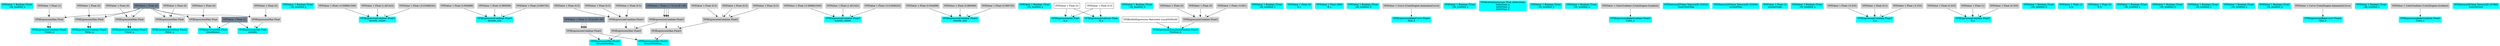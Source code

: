 digraph G {
node0 [shape="box" color="cyan" style="filled" label="VFXValue`1 Boolean (True)
_vfx_enabled_a"]
node1 [shape="box" color="cyan" style="filled" label="VFXExpressionCombine Float2
Count_a"]
node2 [shape="box" color="lightgray" style="filled" label="VFXExpressionMax Float"]
node3 [shape="box" color="lightgray" style="filled" label="VFXValue`1 Float (1)"]
node4 [shape="box" color="lightslategray" style="filled" label="VFXValue`1 Float (0)"]
node5 [shape="box" color="cyan" style="filled" label="VFXExpressionCombine Float2
Delay_a"]
node6 [shape="box" color="lightgray" style="filled" label="VFXExpressionMax Float"]
node7 [shape="box" color="lightgray" style="filled" label="VFXValue`1 Float (0)"]
node8 [shape="box" color="cyan" style="filled" label="VFXValue`1 Boolean (True)
_vfx_enabled_a"]
node9 [shape="box" color="cyan" style="filled" label="VFXExpressionCombine Float2
Count_a"]
node10 [shape="box" color="lightgray" style="filled" label="VFXExpressionMax Float"]
node11 [shape="box" color="lightgray" style="filled" label="VFXValue`1 Float (0)"]
node12 [shape="box" color="cyan" style="filled" label="VFXExpressionCombine Float2
Delay_a"]
node13 [shape="box" color="lightgray" style="filled" label="VFXExpressionMax Float"]
node14 [shape="box" color="lightgray" style="filled" label="VFXValue`1 Float (0)"]
node15 [shape="box" color="cyan" style="filled" label="VFXExpressionCombine Float3
bounds_center"]
node16 [shape="box" color="lightgray" style="filled" label="VFXValue`1 Float (-0.008661509)"]
node17 [shape="box" color="lightgray" style="filled" label="VFXValue`1 Float (1.401422)"]
node18 [shape="box" color="lightgray" style="filled" label="VFXValue`1 Float (-0.01848245)"]
node19 [shape="box" color="cyan" style="filled" label="VFXExpressionCombine Float3
bounds_size"]
node20 [shape="box" color="lightgray" style="filled" label="VFXValue`1 Float (3.004998)"]
node21 [shape="box" color="lightgray" style="filled" label="VFXValue`1 Float (3.960069)"]
node22 [shape="box" color="lightgray" style="filled" label="VFXValue`1 Float (3.060745)"]
node23 [shape="box" color="cyan" style="filled" label="VFXExpressionMin Float3
boundsPadding"]
node24 [shape="box" color="lightgray" style="filled" label="VFXExpressionMax Float3"]
node25 [shape="box" color="lightgray" style="filled" label="VFXExpressionCombine Float3"]
node26 [shape="box" color="lightgray" style="filled" label="VFXValue`1 Float (0.5)"]
node27 [shape="box" color="lightgray" style="filled" label="VFXValue`1 Float (0.5)"]
node28 [shape="box" color="lightgray" style="filled" label="VFXValue`1 Float (0.5)"]
node29 [shape="box" color="lightgray" style="filled" label="VFXExpressionCombine Float3"]
node30 [shape="box" color="lightslategray" style="filled" label="VFXValue`1 Float (-1.701412E+38)"]
node31 [shape="box" color="lightgray" style="filled" label="VFXExpressionCombine Float3"]
node32 [shape="box" color="lightslategray" style="filled" label="VFXValue`1 Float (1.701412E+38)"]
node33 [shape="box" color="cyan" style="filled" label="VFXExpressionCombine Float3
bounds_center"]
node34 [shape="box" color="lightgray" style="filled" label="VFXValue`1 Float (-0.008661509)"]
node35 [shape="box" color="lightgray" style="filled" label="VFXValue`1 Float (1.401422)"]
node36 [shape="box" color="lightgray" style="filled" label="VFXValue`1 Float (-0.01848245)"]
node37 [shape="box" color="cyan" style="filled" label="VFXExpressionCombine Float3
bounds_size"]
node38 [shape="box" color="lightgray" style="filled" label="VFXValue`1 Float (3.004998)"]
node39 [shape="box" color="lightgray" style="filled" label="VFXValue`1 Float (3.960069)"]
node40 [shape="box" color="lightgray" style="filled" label="VFXValue`1 Float (3.060745)"]
node41 [shape="box" color="cyan" style="filled" label="VFXExpressionMin Float3
boundsPadding"]
node42 [shape="box" color="lightgray" style="filled" label="VFXExpressionMax Float3"]
node43 [shape="box" color="lightgray" style="filled" label="VFXExpressionCombine Float3"]
node44 [shape="box" color="lightgray" style="filled" label="VFXValue`1 Float (0.5)"]
node45 [shape="box" color="lightgray" style="filled" label="VFXValue`1 Float (0.5)"]
node46 [shape="box" color="lightgray" style="filled" label="VFXValue`1 Float (0.5)"]
node47 [shape="box" color="cyan" style="filled" label="VFXValue`1 Boolean (True)
_vfx_enabled_a"]
node48 [shape="box" color="cyan" style="filled" label="VFXExpressionAdd Float
A_a"]
node49 [shape="box" label="VFXValue`1 Float (3)"]
node50 [shape="box" label="VFXValue`1 Float (0.5)"]
node51 [shape="box" color="cyan" style="filled" label="VFXExpressionSubtract Float
B_a"]
node52 [shape="box" color="cyan" style="filled" label="VFXValue`1 Boolean (True)
_vfx_enabled_b"]
node53 [shape="box" color="cyan" style="filled" label="VFXExpressionTransformPosition Float3
Position_b"]
node54 [shape="box" label="VFXBuiltInExpression Matrix4x4 (LocalToWorld)"]
node55 [shape="box" color="lightgray" style="filled" label="VFXExpressionCombine Float3"]
node56 [shape="box" color="lightgray" style="filled" label="VFXValue`1 Float (0)"]
node57 [shape="box" color="lightgray" style="filled" label="VFXValue`1 Float (0)"]
node58 [shape="box" color="lightgray" style="filled" label="VFXValue`1 Float (-0.001)"]
node59 [shape="box" color="cyan" style="filled" label="VFXValue`1 Boolean (True)
_vfx_enabled_c"]
node60 [shape="box" color="cyan" style="filled" label="VFXValue`1 Float (0)
A_c"]
node61 [shape="box" color="cyan" style="filled" label="VFXValue`1 Float (360)
B_c"]
node62 [shape="box" color="cyan" style="filled" label="VFXValue`1 Boolean (True)
_vfx_enabled_d"]
node63 [shape="box" color="cyan" style="filled" label="VFXExpressionBakeCurve Float4
Size_d"]
node64 [shape="box" color="lightgray" style="filled" label="VFXValue`1 Curve (UnityEngine.AnimationCurve)"]
node65 [shape="box" color="cyan" style="filled" label="VFXValue`1 Boolean (True)
_vfx_enabled_a"]
node66 [shape="box" color="cyan" style="filled" label="VFXBuiltInExpression Float (DeltaTime)
deltaTime_a
deltaTime_a
deltaTime_b"]
node67 [shape="box" color="cyan" style="filled" label="VFXValue`1 Boolean (True)
_vfx_enabled_b"]
node68 [shape="box" color="cyan" style="filled" label="VFXValue`1 Boolean (True)
_vfx_enabled_a"]
node69 [shape="box" color="cyan" style="filled" label="VFXExpressionBakeGradient Float3
Color_a"]
node70 [shape="box" color="lightgray" style="filled" label="VFXValue`1 ColorGradient (UnityEngine.Gradient)"]
node71 [shape="box" color="cyan" style="filled" label="VFXExpressionMin Float
smoothness"]
node72 [shape="box" color="lightgray" style="filled" label="VFXExpressionMax Float"]
node73 [shape="box" color="lightgray" style="filled" label="VFXValue`1 Float (0)"]
node74 [shape="box" color="lightslategray" style="filled" label="VFXValue`1 Float (1)"]
node75 [shape="box" color="cyan" style="filled" label="VFXExpressionMin Float
metallic"]
node76 [shape="box" color="lightgray" style="filled" label="VFXExpressionMax Float"]
node77 [shape="box" color="lightgray" style="filled" label="VFXValue`1 Float (0)"]
node78 [shape="box" color="cyan" style="filled" label="VFXTexture2DValue Texture2D (32032)
baseColorMap"]
node79 [shape="box" color="cyan" style="filled" label="VFXTexture2DValue Texture2D (32034)
normalMap"]
node80 [shape="box" color="cyan" style="filled" label="VFXValue`1 Float (1)
normalScale"]
node81 [shape="box" color="cyan" style="filled" label="VFXValue`1 Boolean (True)
_vfx_enabled_a"]
node82 [shape="box" color="cyan" style="filled" label="VFXExpressionCombine Float3
A_a"]
node83 [shape="box" color="lightgray" style="filled" label="VFXValue`1 Float (-0.333)"]
node84 [shape="box" color="lightgray" style="filled" label="VFXValue`1 Float (0.2)"]
node85 [shape="box" color="lightgray" style="filled" label="VFXValue`1 Float (-0.333)"]
node86 [shape="box" color="cyan" style="filled" label="VFXExpressionCombine Float3
B_a"]
node87 [shape="box" color="lightgray" style="filled" label="VFXValue`1 Float (0.333)"]
node88 [shape="box" color="lightgray" style="filled" label="VFXValue`1 Float (1)"]
node89 [shape="box" color="lightgray" style="filled" label="VFXValue`1 Float (0.333)"]
node90 [shape="box" color="cyan" style="filled" label="VFXValue`1 Boolean (True)
_vfx_enabled_b"]
node91 [shape="box" color="cyan" style="filled" label="VFXValue`1 Float (1)
A_b"]
node92 [shape="box" color="cyan" style="filled" label="VFXValue`1 Float (3)
B_b"]
node93 [shape="box" color="cyan" style="filled" label="VFXValue`1 Boolean (True)
_vfx_enabled_a"]
node94 [shape="box" color="cyan" style="filled" label="VFXValue`1 Boolean (True)
_vfx_enabled_b"]
node95 [shape="box" color="cyan" style="filled" label="VFXValue`1 Boolean (True)
_vfx_enabled_c"]
node96 [shape="box" color="cyan" style="filled" label="VFXValue`1 Boolean (True)
_vfx_enabled_a"]
node97 [shape="box" color="cyan" style="filled" label="VFXValue`1 Boolean (True)
_vfx_enabled_b"]
node98 [shape="box" color="cyan" style="filled" label="VFXExpressionBakeCurve Float4
Size_b"]
node99 [shape="box" color="lightgray" style="filled" label="VFXValue`1 Curve (UnityEngine.AnimationCurve)"]
node100 [shape="box" color="cyan" style="filled" label="VFXValue`1 Boolean (True)
_vfx_enabled_c"]
node101 [shape="box" color="cyan" style="filled" label="VFXExpressionBakeGradient Float3
Color_c"]
node102 [shape="box" color="lightgray" style="filled" label="VFXValue`1 ColorGradient (UnityEngine.Gradient)"]
node103 [shape="box" color="cyan" style="filled" label="VFXTexture2DValue Texture2D (47960)
mainTexture"]
node2 -> node1 [headlabel="0"]
node2 -> node1 [headlabel="1"]
node3 -> node2 [headlabel="0"]
node4 -> node2 [headlabel="1"]
node6 -> node5 [headlabel="0"]
node6 -> node5 [headlabel="1"]
node7 -> node6 [headlabel="0"]
node4 -> node6 [headlabel="1"]
node10 -> node9 [headlabel="0"]
node10 -> node9 [headlabel="1"]
node11 -> node10 [headlabel="0"]
node4 -> node10 [headlabel="1"]
node13 -> node12 [headlabel="0"]
node13 -> node12 [headlabel="1"]
node14 -> node13 [headlabel="0"]
node4 -> node13 [headlabel="1"]
node16 -> node15 [headlabel="0"]
node17 -> node15 [headlabel="1"]
node18 -> node15 [headlabel="2"]
node20 -> node19 [headlabel="0"]
node21 -> node19 [headlabel="1"]
node22 -> node19 [headlabel="2"]
node24 -> node23 [headlabel="0"]
node31 -> node23 [headlabel="1"]
node25 -> node24 [headlabel="0"]
node29 -> node24 [headlabel="1"]
node26 -> node25 [headlabel="0"]
node27 -> node25 [headlabel="1"]
node28 -> node25 [headlabel="2"]
node30 -> node29 [headlabel="0"]
node30 -> node29 [headlabel="1"]
node30 -> node29 [headlabel="2"]
node32 -> node31 [headlabel="0"]
node32 -> node31 [headlabel="1"]
node32 -> node31 [headlabel="2"]
node34 -> node33 [headlabel="0"]
node35 -> node33 [headlabel="1"]
node36 -> node33 [headlabel="2"]
node38 -> node37 [headlabel="0"]
node39 -> node37 [headlabel="1"]
node40 -> node37 [headlabel="2"]
node42 -> node41 [headlabel="0"]
node31 -> node41 [headlabel="1"]
node43 -> node42 [headlabel="0"]
node29 -> node42 [headlabel="1"]
node44 -> node43 [headlabel="0"]
node45 -> node43 [headlabel="1"]
node46 -> node43 [headlabel="2"]
node49 -> node48 [headlabel="0"]
node50 -> node48 [headlabel="1"]
node49 -> node51 [headlabel="0"]
node50 -> node51 [headlabel="1"]
node54 -> node53 [headlabel="0"]
node55 -> node53 [headlabel="1"]
node56 -> node55 [headlabel="0"]
node57 -> node55 [headlabel="1"]
node58 -> node55 [headlabel="2"]
node64 -> node63 
node70 -> node69 
node72 -> node71 [headlabel="0"]
node74 -> node71 [headlabel="1"]
node73 -> node72 [headlabel="0"]
node4 -> node72 [headlabel="1"]
node76 -> node75 [headlabel="0"]
node74 -> node75 [headlabel="1"]
node77 -> node76 [headlabel="0"]
node4 -> node76 [headlabel="1"]
node83 -> node82 [headlabel="0"]
node84 -> node82 [headlabel="1"]
node85 -> node82 [headlabel="2"]
node87 -> node86 [headlabel="0"]
node88 -> node86 [headlabel="1"]
node89 -> node86 [headlabel="2"]
node99 -> node98 
node102 -> node101 
}
